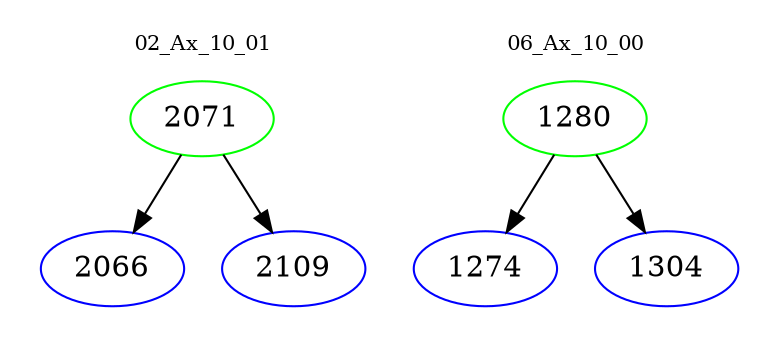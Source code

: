 digraph{
subgraph cluster_0 {
color = white
label = "02_Ax_10_01";
fontsize=10;
T0_2071 [label="2071", color="green"]
T0_2071 -> T0_2066 [color="black"]
T0_2066 [label="2066", color="blue"]
T0_2071 -> T0_2109 [color="black"]
T0_2109 [label="2109", color="blue"]
}
subgraph cluster_1 {
color = white
label = "06_Ax_10_00";
fontsize=10;
T1_1280 [label="1280", color="green"]
T1_1280 -> T1_1274 [color="black"]
T1_1274 [label="1274", color="blue"]
T1_1280 -> T1_1304 [color="black"]
T1_1304 [label="1304", color="blue"]
}
}
